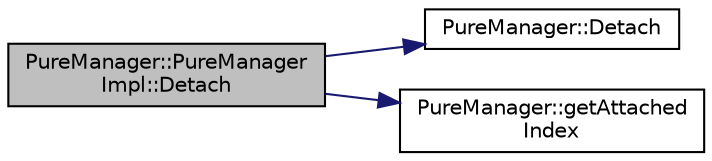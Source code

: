 digraph "PureManager::PureManagerImpl::Detach"
{
 // LATEX_PDF_SIZE
  edge [fontname="Helvetica",fontsize="10",labelfontname="Helvetica",labelfontsize="10"];
  node [fontname="Helvetica",fontsize="10",shape=record];
  rankdir="LR";
  Node1 [label="PureManager::PureManager\lImpl::Detach",height=0.2,width=0.4,color="black", fillcolor="grey75", style="filled", fontcolor="black",tooltip=" "];
  Node1 -> Node2 [color="midnightblue",fontsize="10",style="solid",fontname="Helvetica"];
  Node2 [label="PureManager::Detach",height=0.2,width=0.4,color="black", fillcolor="white", style="filled",URL="$class_pure_manager.html#ab483ee524198e14fc8fc163c3bddfa34",tooltip="Removes the given managed from the manager, so the managed will have no manager."];
  Node1 -> Node3 [color="midnightblue",fontsize="10",style="solid",fontname="Helvetica"];
  Node3 [label="PureManager::getAttached\lIndex",height=0.2,width=0.4,color="black", fillcolor="white", style="filled",URL="$class_pure_manager.html#a3ce534bd915aaeafbd3ec289fb030292",tooltip="Gets the index of the given managed."];
}
